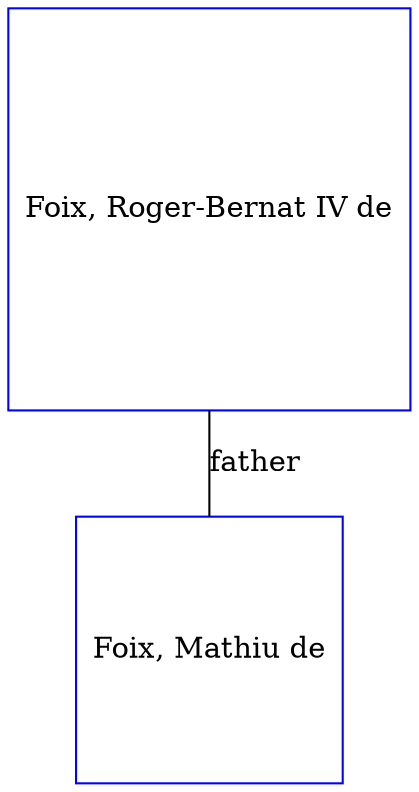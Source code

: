 digraph D {
    edge [dir=none];    node [shape=box];    "021085"   [label="Foix, Mathiu de", shape=box, regular=1, color="blue"] ;
"005757"   [label="Foix, Roger-Bernat IV de", shape=box, regular=1, color="blue"] ;
005757->021085 [label="father",arrowsize=0.0]; 
}